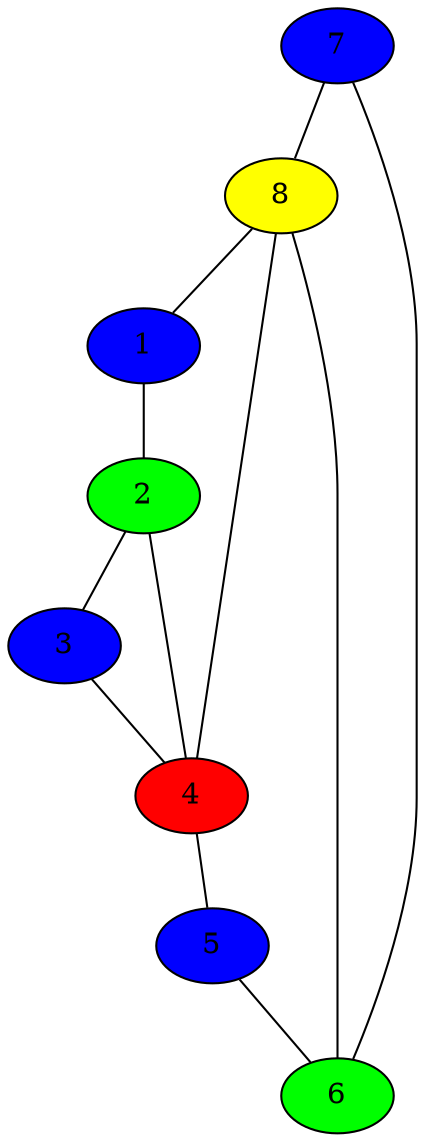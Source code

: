 graph hill {
	n1 [label="7", style="filled", fillcolor="blue"];
	n2 [label="8", style="filled", fillcolor="yellow"];
	n3 [label="1", style="filled", fillcolor="blue"];
	n4 [label="2", style="filled", fillcolor="green"];
	n5 [label="3", style="filled", fillcolor="blue"];
	n6 [label="4", style="filled", fillcolor="red"];
	n7 [label="5", style="filled", fillcolor="blue"];
	n8 [label="6", style="filled", fillcolor="green"];
	
	n1 -- n2 -- n3 -- n4 -- n5 -- n6 -- n7 -- n8 -- n1;	
	n2 -- n8;
	n4 -- n6;
	n2 -- n6;
}